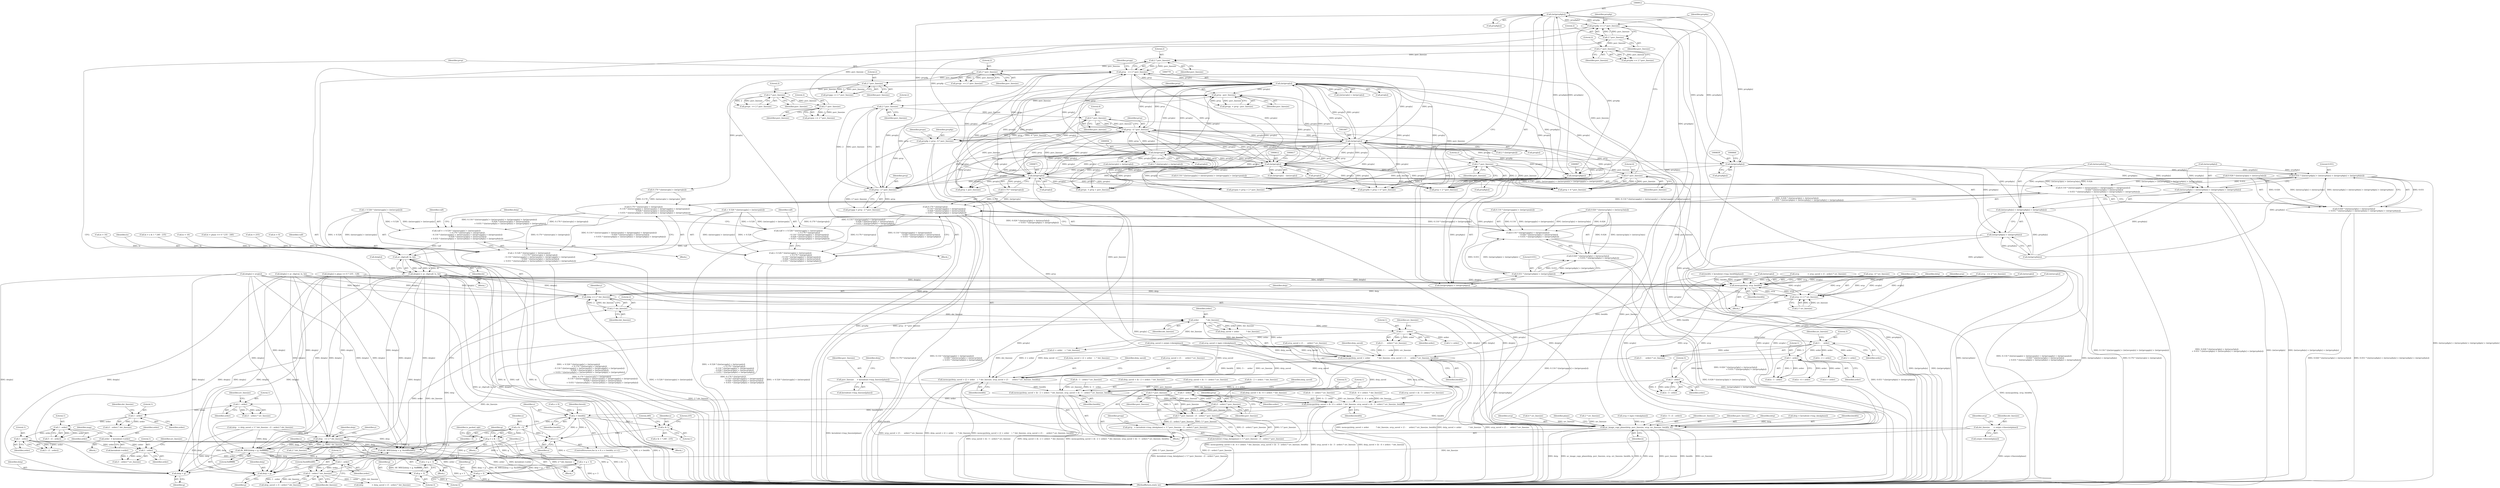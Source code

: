 digraph "0_FFmpeg_e43a0a232dbf6d3c161823c2e07c52e76227a1bc_5@array" {
"1000911" [label="(Call,(int)prvp4p[x])"];
"1001065" [label="(Call,prvp4p += 2 * psrc_linesize)"];
"1001067" [label="(Call,2 * psrc_linesize)"];
"1001062" [label="(Call,2 * psrc_linesize)"];
"1001057" [label="(Call,2 * psrc_linesize)"];
"1001052" [label="(Call,2 * psrc_linesize)"];
"1001047" [label="(Call,2 * psrc_linesize)"];
"1001042" [label="(Call,2 * psrc_linesize)"];
"1001072" [label="(Call,2 * psrc_linesize)"];
"1000486" [label="(Call,4 * psrc_linesize)"];
"1000479" [label="(Call,2 * psrc_linesize)"];
"1000467" [label="(Call,4 * psrc_linesize)"];
"1000460" [label="(Call,2 * psrc_linesize)"];
"1000453" [label="(Call,prvp - psrc_linesize)"];
"1000778" [label="(Call,(int)prvp[x])"];
"1001040" [label="(Call,prvp   += 2 * psrc_linesize)"];
"1001006" [label="(Call,(int)prvp[x])"];
"1000955" [label="(Call,(int)prvp[x])"];
"1000611" [label="(Call,(int)prvp[x])"];
"1000870" [label="(Call,(int)prvp[x])"];
"1000465" [label="(Call,prvp - 4 * psrc_linesize)"];
"1000458" [label="(Call,prvp - 2 * psrc_linesize)"];
"1000434" [label="(Call,prvp   = kerndeint->tmp_data[plane] + 5 * psrc_linesize - (1 - order) * psrc_linesize)"];
"1000442" [label="(Call,5 * psrc_linesize - (1 - order) * psrc_linesize)"];
"1000443" [label="(Call,5 * psrc_linesize)"];
"1000298" [label="(Call,psrc_linesize     = kerndeint->tmp_linesize[plane])"];
"1000446" [label="(Call,(1 - order) * psrc_linesize)"];
"1000447" [label="(Call,1 - order)"];
"1000429" [label="(Call,3 - order)"];
"1000409" [label="(Call,1 - order)"];
"1000389" [label="(Call,3 -     order)"];
"1000373" [label="(Call,1 -     order)"];
"1000367" [label="(Call,order            * dst_linesize)"];
"1000335" [label="(Call,1 - order)"];
"1000326" [label="(Call,1 - order)"];
"1000186" [label="(Call,order  = kerndeint->order)"];
"1000581" [label="(Call,1 - order)"];
"1000572" [label="(Call,1 - order)"];
"1000563" [label="(Call,1 - order)"];
"1000498" [label="(Call,1 - order)"];
"1000334" [label="(Call,(1 - order) * dst_linesize)"];
"1000314" [label="(Call,dst_linesize      = outpic->linesize[plane])"];
"1000361" [label="(Call,2 * dst_linesize)"];
"1000463" [label="(Call,prvp4p = prvp - 4 * psrc_linesize)"];
"1000838" [label="(Call,(int)prvp4p[x])"];
"1000911" [label="(Call,(int)prvp4p[x])"];
"1000906" [label="(Call,(int)prvp4p[x])"];
"1000823" [label="(Call,0.031 * ((int)srcp4p[x] + (int)srcp4n[x] + (int)prvp4p[x] + (int)prvp4n[x]))"];
"1000783" [label="(Call,0.116 * ((int)srcppp[x] + (int)srcpnn[x] + (int)prvppp[x] + (int)prvpnn[x])\n                                    - 0.026 * ((int)srcp3p[x] + (int)srcp3n[x])\n                                    + 0.031 * ((int)srcp4p[x] + (int)srcp4n[x] + (int)prvp4p[x] + (int)prvp4n[x]))"];
"1000769" [label="(Call,0.170 * ((int)srcp[x] + (int)prvp[x])\n                                    - 0.116 * ((int)srcppp[x] + (int)srcpnn[x] + (int)prvppp[x] + (int)prvpnn[x])\n                                    - 0.026 * ((int)srcp3p[x] + (int)srcp3n[x])\n                                    + 0.031 * ((int)srcp4p[x] + (int)srcp4n[x] + (int)prvp4p[x] + (int)prvp4n[x]))"];
"1000752" [label="(Call,valf = + 0.526 * ((int)srcpp[x] + (int)srcpn[x])\n                                    + 0.170 * ((int)srcp[x] + (int)prvp[x])\n                                    - 0.116 * ((int)srcppp[x] + (int)srcpnn[x] + (int)prvppp[x] + (int)prvpnn[x])\n                                    - 0.026 * ((int)srcp3p[x] + (int)srcp3n[x])\n                                    + 0.031 * ((int)srcp4p[x] + (int)srcp4n[x] + (int)prvp4p[x] + (int)prvp4n[x]))"];
"1000920" [label="(Call,av_clip(valf, lo, hi))"];
"1000916" [label="(Call,dstp[x] = av_clip(valf, lo, hi))"];
"1000350" [label="(Call,memcpy(dstp, srcp, bwidth))"];
"1000354" [label="(Call,srcp += 2 * src_linesize)"];
"1000359" [label="(Call,dstp += 2 * dst_linesize)"];
"1000364" [label="(Call,memcpy(dstp_saved + order            * dst_linesize, srcp_saved + (1 -     order) * src_linesize, bwidth))"];
"1000378" [label="(Call,memcpy(dstp_saved + (2 + order    )  * dst_linesize, srcp_saved + (3 -     order) * src_linesize, bwidth))"];
"1000394" [label="(Call,memcpy(dstp_saved + (h - 2 + order)  * dst_linesize, srcp_saved + (h - 1 - order) * src_linesize, bwidth))"];
"1000414" [label="(Call,memcpy(dstp_saved + (h - 4 + order)  * dst_linesize, srcp_saved + (h - 3 - order) * src_linesize, bwidth))"];
"1000592" [label="(Call,x < bwidth)"];
"1000595" [label="(Call,x++)"];
"1000657" [label="(Call,x & ~3)"];
"1000655" [label="(Call,g = x & ~3)"];
"1000663" [label="(Call,AV_WB32(dstp + g, 0xffffffff))"];
"1000664" [label="(Call,dstp + g)"];
"1000668" [label="(Call,x = g + 3)"];
"1000670" [label="(Call,g + 3)"];
"1000681" [label="(Call,AV_WB32(dstp + g, 0xeb80eb80))"];
"1000682" [label="(Call,dstp + g)"];
"1000686" [label="(Call,x = g + 3)"];
"1000688" [label="(Call,g + 3)"];
"1000725" [label="(Call,x & 1)"];
"1001139" [label="(Call,av_image_copy_plane(dstp, psrc_linesize, srcp, src_linesize, bwidth, h))"];
"1001120" [label="(Call,dstp   += 2 * dst_linesize)"];
"1000754" [label="(Call,+ 0.526 * ((int)srcpp[x] + (int)srcpn[x])\n                                    + 0.170 * ((int)srcp[x] + (int)prvp[x])\n                                    - 0.116 * ((int)srcppp[x] + (int)srcpnn[x] + (int)prvppp[x] + (int)prvpnn[x])\n                                    - 0.026 * ((int)srcp3p[x] + (int)srcp3n[x])\n                                    + 0.031 * ((int)srcp4p[x] + (int)srcp4n[x] + (int)prvp4p[x] + (int)prvp4n[x]))"];
"1000809" [label="(Call,0.026 * ((int)srcp3p[x] + (int)srcp3n[x])\n                                    + 0.031 * ((int)srcp4p[x] + (int)srcp4n[x] + (int)prvp4p[x] + (int)prvp4n[x]))"];
"1000825" [label="(Call,(int)srcp4p[x] + (int)srcp4n[x] + (int)prvp4p[x] + (int)prvp4n[x])"];
"1000831" [label="(Call,(int)srcp4n[x] + (int)prvp4p[x] + (int)prvp4n[x])"];
"1000837" [label="(Call,(int)prvp4p[x] + (int)prvp4n[x])"];
"1000903" [label="(Call,0.031 * ((int)prvp4p[x] + (int)prvp4p[x]))"];
"1000875" [label="(Call,0.116 * ((int)prvppp[x] + (int)prvpnn[x])\n                                    - 0.026 * ((int)srcp3p[x] + (int)srcp3n[x])\n                                    + 0.031 * ((int)prvp4p[x] + (int)prvp4p[x]))"];
"1000867" [label="(Call,0.170 * ((int)prvp[x])\n                                    - 0.116 * ((int)prvppp[x] + (int)prvpnn[x])\n                                    - 0.026 * ((int)srcp3p[x] + (int)srcp3n[x])\n                                    + 0.031 * ((int)prvp4p[x] + (int)prvp4p[x]))"];
"1000850" [label="(Call,valf = + 0.526 * ((int)srcpp[x] + (int)srcpn[x])\n                                    + 0.170 * ((int)prvp[x])\n                                    - 0.116 * ((int)prvppp[x] + (int)prvpnn[x])\n                                    - 0.026 * ((int)srcp3p[x] + (int)srcp3n[x])\n                                    + 0.031 * ((int)prvp4p[x] + (int)prvp4p[x]))"];
"1000852" [label="(Call,+ 0.526 * ((int)srcpp[x] + (int)srcpn[x])\n                                    + 0.170 * ((int)prvp[x])\n                                    - 0.116 * ((int)prvppp[x] + (int)prvpnn[x])\n                                    - 0.026 * ((int)srcp3p[x] + (int)srcp3n[x])\n                                    + 0.031 * ((int)prvp4p[x] + (int)prvp4p[x]))"];
"1000889" [label="(Call,0.026 * ((int)srcp3p[x] + (int)srcp3n[x])\n                                    + 0.031 * ((int)prvp4p[x] + (int)prvp4p[x]))"];
"1000905" [label="(Call,(int)prvp4p[x] + (int)prvp4p[x])"];
"1000334" [label="(Call,(1 - order) * dst_linesize)"];
"1000923" [label="(Identifier,hi)"];
"1001142" [label="(Identifier,srcp)"];
"1000773" [label="(Call,(int)srcp[x])"];
"1000904" [label="(Literal,0.031)"];
"1000487" [label="(Literal,4)"];
"1000913" [label="(Call,prvp4p[x])"];
"1000481" [label="(Identifier,psrc_linesize)"];
"1000389" [label="(Call,3 -     order)"];
"1000336" [label="(Literal,1)"];
"1001033" [label="(Call,dstp[x] = srcp[x])"];
"1000484" [label="(Call,prvp + 4 * psrc_linesize)"];
"1000454" [label="(Identifier,prvp)"];
"1000581" [label="(Call,1 - order)"];
"1001067" [label="(Call,2 * psrc_linesize)"];
"1000670" [label="(Call,g + 3)"];
"1000585" [label="(Identifier,y)"];
"1000436" [label="(Call,kerndeint->tmp_data[plane] + 5 * psrc_linesize - (1 - order) * psrc_linesize)"];
"1000466" [label="(Identifier,prvp)"];
"1000325" [label="(Call,(1 - order) * src_linesize)"];
"1000298" [label="(Call,psrc_linesize     = kerndeint->tmp_linesize[plane])"];
"1001060" [label="(Call,prvpnn += 2 * psrc_linesize)"];
"1000392" [label="(Identifier,src_linesize)"];
"1000418" [label="(Call,h - 4 + order)"];
"1000837" [label="(Call,(int)prvp4p[x] + (int)prvp4n[x])"];
"1000729" [label="(Literal,235)"];
"1000431" [label="(Identifier,order)"];
"1000611" [label="(Call,(int)prvp[x])"];
"1000435" [label="(Identifier,prvp)"];
"1000427" [label="(Call,h - 3 - order)"];
"1000453" [label="(Call,prvp - psrc_linesize)"];
"1000911" [label="(Call,(int)prvp4p[x])"];
"1000448" [label="(Literal,1)"];
"1000404" [label="(Call,srcp_saved + (h - 1 - order) * src_linesize)"];
"1001075" [label="(Call,srcp   += 2 * src_linesize)"];
"1000889" [label="(Call,0.026 * ((int)srcp3p[x] + (int)srcp3n[x])\n                                    + 0.031 * ((int)prvp4p[x] + (int)prvp4p[x]))"];
"1000390" [label="(Literal,3)"];
"1000588" [label="(ControlStructure,for (x = 0; x < bwidth; x++))"];
"1000469" [label="(Identifier,psrc_linesize)"];
"1000315" [label="(Identifier,dst_linesize)"];
"1000582" [label="(Literal,1)"];
"1000916" [label="(Call,dstp[x] = av_clip(valf, lo, hi))"];
"1000497" [label="(Call,(1 - order) * src_linesize)"];
"1000755" [label="(Call,+ 0.526 * ((int)srcpp[x] + (int)srcpn[x]))"];
"1001068" [label="(Literal,2)"];
"1001064" [label="(Identifier,psrc_linesize)"];
"1000458" [label="(Call,prvp - 2 * psrc_linesize)"];
"1000743" [label="(Call,lo = 16)"];
"1000332" [label="(Call,dstp_saved + (1 - order) * dst_linesize)"];
"1000284" [label="(Call,srcp_saved = inpic->data[plane])"];
"1000444" [label="(Literal,5)"];
"1000659" [label="(Identifier,~3)"];
"1000551" [label="(Call,4 * src_linesize)"];
"1000906" [label="(Call,(int)prvp4p[x])"];
"1001049" [label="(Identifier,psrc_linesize)"];
"1000656" [label="(Identifier,g)"];
"1000840" [label="(Call,prvp4p[x])"];
"1001023" [label="(Call,dstp[x] = av_clip(val, lo, hi))"];
"1000361" [label="(Call,2 * dst_linesize)"];
"1000664" [label="(Call,dstp + g)"];
"1000501" [label="(Identifier,src_linesize)"];
"1000397" [label="(Call,(h - 2 + order)  * dst_linesize)"];
"1001045" [label="(Call,prvpp  += 2 * psrc_linesize)"];
"1000955" [label="(Call,(int)prvp[x])"];
"1000338" [label="(Identifier,dst_linesize)"];
"1000667" [label="(Literal,0xffffffff)"];
"1000257" [label="(Identifier,plane)"];
"1001117" [label="(Call,2 * src_linesize)"];
"1000657" [label="(Call,x & ~3)"];
"1000843" [label="(Call,(int)prvp4n[x])"];
"1000460" [label="(Call,2 * psrc_linesize)"];
"1001057" [label="(Call,2 * psrc_linesize)"];
"1000601" [label="(Identifier,thresh)"];
"1001125" [label="(Call,srcp = inpic->data[plane])"];
"1000306" [label="(Identifier,dstp)"];
"1000388" [label="(Call,(3 -     order) * src_linesize)"];
"1000193" [label="(Identifier,map)"];
"1000663" [label="(Call,AV_WB32(dstp + g, 0xffffffff))"];
"1000957" [label="(Call,prvp[x])"];
"1000500" [label="(Identifier,order)"];
"1000369" [label="(Identifier,dst_linesize)"];
"1000322" [label="(Identifier,srcp)"];
"1000725" [label="(Call,x & 1)"];
"1001006" [label="(Call,(int)prvp[x])"];
"1000690" [label="(Literal,3)"];
"1000661" [label="(Identifier,is_packed_rgb)"];
"1000658" [label="(Identifier,x)"];
"1000784" [label="(Call,0.116 * ((int)srcppp[x] + (int)srcpnn[x] + (int)prvppp[x] + (int)prvpnn[x]))"];
"1001066" [label="(Identifier,prvp4p)"];
"1000851" [label="(Identifier,valf)"];
"1000381" [label="(Call,(2 + order    )  * dst_linesize)"];
"1000374" [label="(Literal,1)"];
"1000748" [label="(Block,)"];
"1000477" [label="(Call,prvp + 2 * psrc_linesize)"];
"1000681" [label="(Call,AV_WB32(dstp + g, 0xeb80eb80))"];
"1000368" [label="(Identifier,order)"];
"1000554" [label="(Call,dstp   = dstp_saved + 5 * dst_linesize - (1 - order) * dst_linesize)"];
"1001004" [label="(Call,2 * ((int)prvp[x]))"];
"1000451" [label="(Call,prvpp  = prvp - psrc_linesize)"];
"1000467" [label="(Call,4 * psrc_linesize)"];
"1000120" [label="(Block,)"];
"1000398" [label="(Call,h - 2 + order)"];
"1000394" [label="(Call,memcpy(dstp_saved + (h - 2 + order)  * dst_linesize, srcp_saved + (h - 1 - order) * src_linesize, bwidth))"];
"1000949" [label="(Call,(int)srcp[x] + (int)prvp[x])"];
"1001055" [label="(Call,prvpn  += 2 * psrc_linesize)"];
"1000662" [label="(Block,)"];
"1000480" [label="(Literal,2)"];
"1000947" [label="(Call,2 * ((int)srcp[x] + (int)prvp[x]))"];
"1000589" [label="(Call,x = 0)"];
"1000867" [label="(Call,0.170 * ((int)prvp[x])\n                                    - 0.116 * ((int)prvppp[x] + (int)prvpnn[x])\n                                    - 0.026 * ((int)srcp3p[x] + (int)srcp3n[x])\n                                    + 0.031 * ((int)prvp4p[x] + (int)prvp4p[x]))"];
"1000450" [label="(Identifier,psrc_linesize)"];
"1000728" [label="(Literal,240)"];
"1000689" [label="(Identifier,g)"];
"1000186" [label="(Call,order  = kerndeint->order)"];
"1001040" [label="(Call,prvp   += 2 * psrc_linesize)"];
"1000352" [label="(Identifier,srcp)"];
"1000471" [label="(Identifier,prvpn)"];
"1000778" [label="(Call,(int)prvp[x])"];
"1000499" [label="(Literal,1)"];
"1000382" [label="(Call,2 + order)"];
"1001071" [label="(Identifier,prvp4n)"];
"1000486" [label="(Call,4 * psrc_linesize)"];
"1001008" [label="(Call,prvp[x])"];
"1000754" [label="(Call,+ 0.526 * ((int)srcpp[x] + (int)srcpn[x])\n                                    + 0.170 * ((int)srcp[x] + (int)prvp[x])\n                                    - 0.116 * ((int)srcppp[x] + (int)srcpnn[x] + (int)prvppp[x] + (int)prvpnn[x])\n                                    - 0.026 * ((int)srcp3p[x] + (int)srcp3n[x])\n                                    + 0.031 * ((int)srcp4p[x] + (int)srcp4n[x] + (int)prvp4p[x] + (int)prvp4n[x]))"];
"1000299" [label="(Identifier,psrc_linesize)"];
"1000354" [label="(Call,srcp += 2 * src_linesize)"];
"1000370" [label="(Call,srcp_saved + (1 -     order) * src_linesize)"];
"1000671" [label="(Identifier,g)"];
"1001050" [label="(Call,prvppp += 2 * psrc_linesize)"];
"1000376" [label="(Identifier,src_linesize)"];
"1000472" [label="(Call,prvp + psrc_linesize)"];
"1000823" [label="(Call,0.031 * ((int)srcp4p[x] + (int)srcp4n[x] + (int)prvp4p[x] + (int)prvp4n[x]))"];
"1000275" [label="(Call,bwidth = kerndeint->tmp_bwidth[plane])"];
"1000868" [label="(Call,0.170 * ((int)prvp[x]))"];
"1000416" [label="(Identifier,dstp_saved)"];
"1000727" [label="(Literal,1)"];
"1000351" [label="(Identifier,dstp)"];
"1000465" [label="(Call,prvp - 4 * psrc_linesize)"];
"1000850" [label="(Call,valf = + 0.526 * ((int)srcpp[x] + (int)srcpn[x])\n                                    + 0.170 * ((int)prvp[x])\n                                    - 0.116 * ((int)prvppp[x] + (int)prvpnn[x])\n                                    - 0.026 * ((int)srcp3p[x] + (int)srcp3n[x])\n                                    + 0.031 * ((int)prvp4p[x] + (int)prvp4p[x]))"];
"1000770" [label="(Call,0.170 * ((int)srcp[x] + (int)prvp[x]))"];
"1000890" [label="(Call,0.026 * ((int)srcp3p[x] + (int)srcp3n[x]))"];
"1000726" [label="(Identifier,x)"];
"1000686" [label="(Call,x = g + 3)"];
"1000445" [label="(Identifier,psrc_linesize)"];
"1000665" [label="(Identifier,dstp)"];
"1000577" [label="(Call,h - 5 - (1 - order))"];
"1000353" [label="(Identifier,bwidth)"];
"1001065" [label="(Call,prvp4p += 2 * psrc_linesize)"];
"1000367" [label="(Call,order            * dst_linesize)"];
"1000572" [label="(Call,1 - order)"];
"1000335" [label="(Call,1 - order)"];
"1000464" [label="(Identifier,prvp4p)"];
"1000314" [label="(Call,dst_linesize      = outpic->linesize[plane])"];
"1001041" [label="(Identifier,prvp)"];
"1000350" [label="(Call,memcpy(dstp, srcp, bwidth))"];
"1000826" [label="(Call,(int)srcp4p[x])"];
"1000682" [label="(Call,dstp + g)"];
"1000688" [label="(Call,g + 3)"];
"1000684" [label="(Identifier,g)"];
"1000687" [label="(Identifier,x)"];
"1000594" [label="(Identifier,bwidth)"];
"1000669" [label="(Identifier,x)"];
"1000426" [label="(Call,(h - 3 - order) * src_linesize)"];
"1000918" [label="(Identifier,dstp)"];
"1001143" [label="(Identifier,src_linesize)"];
"1001042" [label="(Call,2 * psrc_linesize)"];
"1000463" [label="(Call,prvp4p = prvp - 4 * psrc_linesize)"];
"1000875" [label="(Call,0.116 * ((int)prvppp[x] + (int)prvpnn[x])\n                                    - 0.026 * ((int)srcp3p[x] + (int)srcp3n[x])\n                                    + 0.031 * ((int)prvp4p[x] + (int)prvp4p[x]))"];
"1001139" [label="(Call,av_image_copy_plane(dstp, psrc_linesize, srcp, src_linesize, bwidth, h))"];
"1000468" [label="(Literal,4)"];
"1001052" [label="(Call,2 * psrc_linesize)"];
"1000905" [label="(Call,(int)prvp4p[x] + (int)prvp4p[x])"];
"1000683" [label="(Identifier,dstp)"];
"1000300" [label="(Call,kerndeint->tmp_linesize[plane])"];
"1001141" [label="(Identifier,psrc_linesize)"];
"1000307" [label="(Call,dstp_saved = outpic->data[plane])"];
"1000876" [label="(Call,0.116 * ((int)prvppp[x] + (int)prvpnn[x]))"];
"1000751" [label="(Block,)"];
"1001063" [label="(Literal,2)"];
"1000328" [label="(Identifier,order)"];
"1000870" [label="(Call,(int)prvp[x])"];
"1000379" [label="(Call,dstp_saved + (2 + order    )  * dst_linesize)"];
"1000824" [label="(Literal,0.031)"];
"1000363" [label="(Identifier,dst_linesize)"];
"1000420" [label="(Call,4 + order)"];
"1000616" [label="(Call,(int)srcp[x])"];
"1000434" [label="(Call,prvp   = kerndeint->tmp_data[plane] + 5 * psrc_linesize - (1 - order) * psrc_linesize)"];
"1000326" [label="(Call,1 - order)"];
"1001059" [label="(Identifier,psrc_linesize)"];
"1001048" [label="(Literal,2)"];
"1000852" [label="(Call,+ 0.526 * ((int)srcpp[x] + (int)srcpn[x])\n                                    + 0.170 * ((int)prvp[x])\n                                    - 0.116 * ((int)prvppp[x] + (int)prvpnn[x])\n                                    - 0.026 * ((int)srcp3p[x] + (int)srcp3n[x])\n                                    + 0.031 * ((int)prvp4p[x] + (int)prvp4p[x]))"];
"1000380" [label="(Identifier,dstp_saved)"];
"1000809" [label="(Call,0.026 * ((int)srcp3p[x] + (int)srcp3n[x])\n                                    + 0.031 * ((int)srcp4p[x] + (int)srcp4n[x] + (int)prvp4p[x] + (int)prvp4n[x]))"];
"1000735" [label="(Call,hi = plane == 0 ? 235 : 240)"];
"1000414" [label="(Call,memcpy(dstp_saved + (h - 4 + order)  * dst_linesize, srcp_saved + (h - 3 - order) * src_linesize, bwidth))"];
"1000446" [label="(Call,(1 - order) * psrc_linesize)"];
"1000832" [label="(Call,(int)srcp4n[x])"];
"1000595" [label="(Call,x++)"];
"1001121" [label="(Identifier,dstp)"];
"1000470" [label="(Call,prvpn  = prvp + psrc_linesize)"];
"1000456" [label="(Call,prvppp = prvp - 2 * psrc_linesize)"];
"1000475" [label="(Call,prvpnn = prvp + 2 * psrc_linesize)"];
"1000772" [label="(Call,(int)srcp[x] + (int)prvp[x])"];
"1000373" [label="(Call,1 -     order)"];
"1000753" [label="(Identifier,valf)"];
"1001120" [label="(Call,dstp   += 2 * dst_linesize)"];
"1000355" [label="(Identifier,srcp)"];
"1000430" [label="(Literal,3)"];
"1000187" [label="(Identifier,order)"];
"1000417" [label="(Call,(h - 4 + order)  * dst_linesize)"];
"1000853" [label="(Call,+ 0.526 * ((int)srcpp[x] + (int)srcpn[x]))"];
"1000372" [label="(Call,(1 -     order) * src_linesize)"];
"1000327" [label="(Literal,1)"];
"1000592" [label="(Call,x < bwidth)"];
"1000378" [label="(Call,memcpy(dstp_saved + (2 + order    )  * dst_linesize, srcp_saved + (3 -     order) * src_linesize, bwidth))"];
"1000393" [label="(Identifier,bwidth)"];
"1000654" [label="(Block,)"];
"1000610" [label="(Call,(int)prvp[x]  - (int)srcp[x])"];
"1000672" [label="(Literal,3)"];
"1000377" [label="(Identifier,bwidth)"];
"1000396" [label="(Identifier,dstp_saved)"];
"1000452" [label="(Identifier,prvpp)"];
"1000708" [label="(Call,hi = 255)"];
"1000360" [label="(Identifier,dstp)"];
"1001046" [label="(Identifier,prvpp)"];
"1001047" [label="(Call,2 * psrc_linesize)"];
"1000409" [label="(Call,1 - order)"];
"1000459" [label="(Identifier,prvp)"];
"1000316" [label="(Call,outpic->linesize[plane])"];
"1000347" [label="(Identifier,y)"];
"1001074" [label="(Identifier,psrc_linesize)"];
"1000362" [label="(Literal,2)"];
"1000573" [label="(Literal,1)"];
"1000443" [label="(Call,5 * psrc_linesize)"];
"1000711" [label="(Call,lo = 0)"];
"1000596" [label="(Identifier,x)"];
"1000406" [label="(Call,(h - 1 - order) * src_linesize)"];
"1001043" [label="(Literal,2)"];
"1000386" [label="(Call,srcp_saved + (3 -     order) * src_linesize)"];
"1000424" [label="(Call,srcp_saved + (h - 3 - order) * src_linesize)"];
"1000680" [label="(Block,)"];
"1001140" [label="(Identifier,dstp)"];
"1000872" [label="(Call,prvp[x])"];
"1000685" [label="(Literal,0xeb80eb80)"];
"1000498" [label="(Call,1 - order)"];
"1000321" [label="(Call,srcp              = srcp_saved + (1 - order) * src_linesize)"];
"1001073" [label="(Literal,2)"];
"1000562" [label="(Call,(1 - order) * dst_linesize)"];
"1000359" [label="(Call,dstp += 2 * dst_linesize)"];
"1000724" [label="(Call,x & 1 ? 240 : 235)"];
"1000482" [label="(Call,prvp4n = prvp + 4 * psrc_linesize)"];
"1001145" [label="(Identifier,h)"];
"1000668" [label="(Call,x = g + 3)"];
"1001044" [label="(Identifier,psrc_linesize)"];
"1000693" [label="(Call,dstp[x] = plane == 0 ? 235 : 128)"];
"1000849" [label="(Block,)"];
"1000447" [label="(Call,1 - order)"];
"1000455" [label="(Identifier,psrc_linesize)"];
"1000563" [label="(Call,1 - order)"];
"1000349" [label="(Block,)"];
"1001132" [label="(Call,dstp = kerndeint->tmp_data[plane])"];
"1000479" [label="(Call,2 * psrc_linesize)"];
"1000462" [label="(Identifier,psrc_linesize)"];
"1000400" [label="(Call,2 + order)"];
"1000613" [label="(Call,prvp[x])"];
"1000921" [label="(Identifier,valf)"];
"1000730" [label="(Call,lo = 16)"];
"1000258" [label="(Block,)"];
"1000838" [label="(Call,(int)prvp4p[x])"];
"1000488" [label="(Identifier,psrc_linesize)"];
"1000769" [label="(Call,0.170 * ((int)srcp[x] + (int)prvp[x])\n                                    - 0.116 * ((int)srcppp[x] + (int)srcpnn[x] + (int)prvppp[x] + (int)prvpnn[x])\n                                    - 0.026 * ((int)srcp3p[x] + (int)srcp3n[x])\n                                    + 0.031 * ((int)srcp4p[x] + (int)srcp4n[x] + (int)prvp4p[x] + (int)prvp4n[x]))"];
"1000356" [label="(Call,2 * src_linesize)"];
"1001122" [label="(Call,2 * dst_linesize)"];
"1000364" [label="(Call,memcpy(dstp_saved + order            * dst_linesize, srcp_saved + (1 -     order) * src_linesize, bwidth))"];
"1000810" [label="(Call,0.026 * ((int)srcp3p[x] + (int)srcp3n[x]))"];
"1000780" [label="(Call,prvp[x])"];
"1001153" [label="(MethodReturn,static int)"];
"1000461" [label="(Literal,2)"];
"1000395" [label="(Call,dstp_saved + (h - 2 + order)  * dst_linesize)"];
"1000566" [label="(Identifier,dst_linesize)"];
"1001144" [label="(Identifier,bwidth)"];
"1000917" [label="(Call,dstp[x])"];
"1000583" [label="(Identifier,order)"];
"1000411" [label="(Identifier,order)"];
"1000565" [label="(Identifier,order)"];
"1000413" [label="(Identifier,bwidth)"];
"1000593" [label="(Identifier,x)"];
"1000564" [label="(Literal,1)"];
"1000574" [label="(Identifier,order)"];
"1000831" [label="(Call,(int)srcp4n[x] + (int)prvp4p[x] + (int)prvp4n[x])"];
"1000752" [label="(Call,valf = + 0.526 * ((int)srcpp[x] + (int)srcpn[x])\n                                    + 0.170 * ((int)srcp[x] + (int)prvp[x])\n                                    - 0.116 * ((int)srcppp[x] + (int)srcpnn[x] + (int)prvppp[x] + (int)prvpnn[x])\n                                    - 0.026 * ((int)srcp3p[x] + (int)srcp3n[x])\n                                    + 0.031 * ((int)srcp4p[x] + (int)srcp4n[x] + (int)prvp4p[x] + (int)prvp4n[x]))"];
"1000433" [label="(Identifier,bwidth)"];
"1000442" [label="(Call,5 * psrc_linesize - (1 - order) * psrc_linesize)"];
"1001053" [label="(Literal,2)"];
"1000655" [label="(Call,g = x & ~3)"];
"1000410" [label="(Literal,1)"];
"1000587" [label="(Block,)"];
"1000407" [label="(Call,h - 1 - order)"];
"1000429" [label="(Call,3 - order)"];
"1000579" [label="(Call,5 - (1 - order))"];
"1000570" [label="(Call,5 - (1 - order))"];
"1000391" [label="(Identifier,order)"];
"1000908" [label="(Call,prvp4p[x])"];
"1000920" [label="(Call,av_clip(valf, lo, hi))"];
"1000922" [label="(Identifier,lo)"];
"1001054" [label="(Identifier,psrc_linesize)"];
"1000188" [label="(Call,kerndeint->order)"];
"1001062" [label="(Call,2 * psrc_linesize)"];
"1000722" [label="(Call,hi = x & 1 ? 240 : 235)"];
"1000783" [label="(Call,0.116 * ((int)srcppp[x] + (int)srcpnn[x] + (int)prvppp[x] + (int)prvpnn[x])\n                                    - 0.026 * ((int)srcp3p[x] + (int)srcp3n[x])\n                                    + 0.031 * ((int)srcp4p[x] + (int)srcp4n[x] + (int)prvp4p[x] + (int)prvp4n[x]))"];
"1000523" [label="(Call,srcp - 4 * src_linesize)"];
"1000329" [label="(Identifier,src_linesize)"];
"1000365" [label="(Call,dstp_saved + order            * dst_linesize)"];
"1000330" [label="(Call,dstp              = dstp_saved + (1 - order) * dst_linesize)"];
"1000415" [label="(Call,dstp_saved + (h - 4 + order)  * dst_linesize)"];
"1000903" [label="(Call,0.031 * ((int)prvp4p[x] + (int)prvp4p[x]))"];
"1001069" [label="(Identifier,psrc_linesize)"];
"1000375" [label="(Identifier,order)"];
"1000449" [label="(Identifier,order)"];
"1000825" [label="(Call,(int)srcp4p[x] + (int)srcp4n[x] + (int)prvp4p[x] + (int)prvp4n[x])"];
"1000950" [label="(Call,(int)srcp[x])"];
"1000666" [label="(Identifier,g)"];
"1000337" [label="(Identifier,order)"];
"1001072" [label="(Call,2 * psrc_linesize)"];
"1001070" [label="(Call,prvp4n += 2 * psrc_linesize)"];
"1001058" [label="(Literal,2)"];
"1000911" -> "1000905"  [label="AST: "];
"1000911" -> "1000913"  [label="CFG: "];
"1000912" -> "1000911"  [label="AST: "];
"1000913" -> "1000911"  [label="AST: "];
"1000905" -> "1000911"  [label="CFG: "];
"1000911" -> "1001153"  [label="DDG: prvp4p[x]"];
"1000911" -> "1000838"  [label="DDG: prvp4p[x]"];
"1000911" -> "1000903"  [label="DDG: prvp4p[x]"];
"1000911" -> "1000906"  [label="DDG: prvp4p[x]"];
"1000911" -> "1000905"  [label="DDG: prvp4p[x]"];
"1001065" -> "1000911"  [label="DDG: prvp4p"];
"1000906" -> "1000911"  [label="DDG: prvp4p[x]"];
"1000463" -> "1000911"  [label="DDG: prvp4p"];
"1000911" -> "1001065"  [label="DDG: prvp4p[x]"];
"1001065" -> "1000587"  [label="AST: "];
"1001065" -> "1001067"  [label="CFG: "];
"1001066" -> "1001065"  [label="AST: "];
"1001067" -> "1001065"  [label="AST: "];
"1001071" -> "1001065"  [label="CFG: "];
"1001065" -> "1001153"  [label="DDG: prvp4p"];
"1001065" -> "1000838"  [label="DDG: prvp4p"];
"1001065" -> "1000906"  [label="DDG: prvp4p"];
"1001067" -> "1001065"  [label="DDG: 2"];
"1001067" -> "1001065"  [label="DDG: psrc_linesize"];
"1000463" -> "1001065"  [label="DDG: prvp4p"];
"1000838" -> "1001065"  [label="DDG: prvp4p[x]"];
"1001067" -> "1001069"  [label="CFG: "];
"1001068" -> "1001067"  [label="AST: "];
"1001069" -> "1001067"  [label="AST: "];
"1001062" -> "1001067"  [label="DDG: psrc_linesize"];
"1001067" -> "1001072"  [label="DDG: psrc_linesize"];
"1001062" -> "1001060"  [label="AST: "];
"1001062" -> "1001064"  [label="CFG: "];
"1001063" -> "1001062"  [label="AST: "];
"1001064" -> "1001062"  [label="AST: "];
"1001060" -> "1001062"  [label="CFG: "];
"1001062" -> "1001060"  [label="DDG: 2"];
"1001062" -> "1001060"  [label="DDG: psrc_linesize"];
"1001057" -> "1001062"  [label="DDG: psrc_linesize"];
"1001057" -> "1001055"  [label="AST: "];
"1001057" -> "1001059"  [label="CFG: "];
"1001058" -> "1001057"  [label="AST: "];
"1001059" -> "1001057"  [label="AST: "];
"1001055" -> "1001057"  [label="CFG: "];
"1001057" -> "1001055"  [label="DDG: 2"];
"1001057" -> "1001055"  [label="DDG: psrc_linesize"];
"1001052" -> "1001057"  [label="DDG: psrc_linesize"];
"1001052" -> "1001050"  [label="AST: "];
"1001052" -> "1001054"  [label="CFG: "];
"1001053" -> "1001052"  [label="AST: "];
"1001054" -> "1001052"  [label="AST: "];
"1001050" -> "1001052"  [label="CFG: "];
"1001052" -> "1001050"  [label="DDG: 2"];
"1001052" -> "1001050"  [label="DDG: psrc_linesize"];
"1001047" -> "1001052"  [label="DDG: psrc_linesize"];
"1001047" -> "1001045"  [label="AST: "];
"1001047" -> "1001049"  [label="CFG: "];
"1001048" -> "1001047"  [label="AST: "];
"1001049" -> "1001047"  [label="AST: "];
"1001045" -> "1001047"  [label="CFG: "];
"1001047" -> "1001045"  [label="DDG: 2"];
"1001047" -> "1001045"  [label="DDG: psrc_linesize"];
"1001042" -> "1001047"  [label="DDG: psrc_linesize"];
"1001042" -> "1001040"  [label="AST: "];
"1001042" -> "1001044"  [label="CFG: "];
"1001043" -> "1001042"  [label="AST: "];
"1001044" -> "1001042"  [label="AST: "];
"1001040" -> "1001042"  [label="CFG: "];
"1001042" -> "1001040"  [label="DDG: 2"];
"1001042" -> "1001040"  [label="DDG: psrc_linesize"];
"1001072" -> "1001042"  [label="DDG: psrc_linesize"];
"1000486" -> "1001042"  [label="DDG: psrc_linesize"];
"1001072" -> "1001070"  [label="AST: "];
"1001072" -> "1001074"  [label="CFG: "];
"1001073" -> "1001072"  [label="AST: "];
"1001074" -> "1001072"  [label="AST: "];
"1001070" -> "1001072"  [label="CFG: "];
"1001072" -> "1001070"  [label="DDG: 2"];
"1001072" -> "1001070"  [label="DDG: psrc_linesize"];
"1001072" -> "1001139"  [label="DDG: psrc_linesize"];
"1000486" -> "1000484"  [label="AST: "];
"1000486" -> "1000488"  [label="CFG: "];
"1000487" -> "1000486"  [label="AST: "];
"1000488" -> "1000486"  [label="AST: "];
"1000484" -> "1000486"  [label="CFG: "];
"1000486" -> "1000482"  [label="DDG: 4"];
"1000486" -> "1000482"  [label="DDG: psrc_linesize"];
"1000486" -> "1000484"  [label="DDG: 4"];
"1000486" -> "1000484"  [label="DDG: psrc_linesize"];
"1000479" -> "1000486"  [label="DDG: psrc_linesize"];
"1000486" -> "1001139"  [label="DDG: psrc_linesize"];
"1000479" -> "1000477"  [label="AST: "];
"1000479" -> "1000481"  [label="CFG: "];
"1000480" -> "1000479"  [label="AST: "];
"1000481" -> "1000479"  [label="AST: "];
"1000477" -> "1000479"  [label="CFG: "];
"1000479" -> "1000475"  [label="DDG: 2"];
"1000479" -> "1000475"  [label="DDG: psrc_linesize"];
"1000479" -> "1000477"  [label="DDG: 2"];
"1000479" -> "1000477"  [label="DDG: psrc_linesize"];
"1000467" -> "1000479"  [label="DDG: psrc_linesize"];
"1000467" -> "1000465"  [label="AST: "];
"1000467" -> "1000469"  [label="CFG: "];
"1000468" -> "1000467"  [label="AST: "];
"1000469" -> "1000467"  [label="AST: "];
"1000465" -> "1000467"  [label="CFG: "];
"1000467" -> "1000465"  [label="DDG: 4"];
"1000467" -> "1000465"  [label="DDG: psrc_linesize"];
"1000460" -> "1000467"  [label="DDG: psrc_linesize"];
"1000467" -> "1000470"  [label="DDG: psrc_linesize"];
"1000467" -> "1000472"  [label="DDG: psrc_linesize"];
"1000460" -> "1000458"  [label="AST: "];
"1000460" -> "1000462"  [label="CFG: "];
"1000461" -> "1000460"  [label="AST: "];
"1000462" -> "1000460"  [label="AST: "];
"1000458" -> "1000460"  [label="CFG: "];
"1000460" -> "1000458"  [label="DDG: 2"];
"1000460" -> "1000458"  [label="DDG: psrc_linesize"];
"1000453" -> "1000460"  [label="DDG: psrc_linesize"];
"1000453" -> "1000451"  [label="AST: "];
"1000453" -> "1000455"  [label="CFG: "];
"1000454" -> "1000453"  [label="AST: "];
"1000455" -> "1000453"  [label="AST: "];
"1000451" -> "1000453"  [label="CFG: "];
"1000453" -> "1000451"  [label="DDG: prvp"];
"1000453" -> "1000451"  [label="DDG: psrc_linesize"];
"1000778" -> "1000453"  [label="DDG: prvp[x]"];
"1001006" -> "1000453"  [label="DDG: prvp[x]"];
"1000955" -> "1000453"  [label="DDG: prvp[x]"];
"1000434" -> "1000453"  [label="DDG: prvp"];
"1000611" -> "1000453"  [label="DDG: prvp[x]"];
"1000870" -> "1000453"  [label="DDG: prvp[x]"];
"1000446" -> "1000453"  [label="DDG: psrc_linesize"];
"1000453" -> "1000458"  [label="DDG: prvp"];
"1000778" -> "1000772"  [label="AST: "];
"1000778" -> "1000780"  [label="CFG: "];
"1000779" -> "1000778"  [label="AST: "];
"1000780" -> "1000778"  [label="AST: "];
"1000772" -> "1000778"  [label="CFG: "];
"1000778" -> "1001153"  [label="DDG: prvp[x]"];
"1000778" -> "1000458"  [label="DDG: prvp[x]"];
"1000778" -> "1000465"  [label="DDG: prvp[x]"];
"1000778" -> "1000470"  [label="DDG: prvp[x]"];
"1000778" -> "1000472"  [label="DDG: prvp[x]"];
"1000778" -> "1000475"  [label="DDG: prvp[x]"];
"1000778" -> "1000477"  [label="DDG: prvp[x]"];
"1000778" -> "1000482"  [label="DDG: prvp[x]"];
"1000778" -> "1000484"  [label="DDG: prvp[x]"];
"1000778" -> "1000611"  [label="DDG: prvp[x]"];
"1000778" -> "1000770"  [label="DDG: prvp[x]"];
"1000778" -> "1000772"  [label="DDG: prvp[x]"];
"1001040" -> "1000778"  [label="DDG: prvp"];
"1001006" -> "1000778"  [label="DDG: prvp[x]"];
"1000955" -> "1000778"  [label="DDG: prvp[x]"];
"1000611" -> "1000778"  [label="DDG: prvp[x]"];
"1000870" -> "1000778"  [label="DDG: prvp[x]"];
"1000465" -> "1000778"  [label="DDG: prvp"];
"1000778" -> "1000870"  [label="DDG: prvp[x]"];
"1000778" -> "1000955"  [label="DDG: prvp[x]"];
"1000778" -> "1001006"  [label="DDG: prvp[x]"];
"1000778" -> "1001040"  [label="DDG: prvp[x]"];
"1001040" -> "1000587"  [label="AST: "];
"1001041" -> "1001040"  [label="AST: "];
"1001046" -> "1001040"  [label="CFG: "];
"1001040" -> "1001153"  [label="DDG: prvp"];
"1001040" -> "1000611"  [label="DDG: prvp"];
"1001040" -> "1000870"  [label="DDG: prvp"];
"1001040" -> "1000955"  [label="DDG: prvp"];
"1001040" -> "1001006"  [label="DDG: prvp"];
"1001006" -> "1001040"  [label="DDG: prvp[x]"];
"1000955" -> "1001040"  [label="DDG: prvp[x]"];
"1000611" -> "1001040"  [label="DDG: prvp[x]"];
"1000870" -> "1001040"  [label="DDG: prvp[x]"];
"1000465" -> "1001040"  [label="DDG: prvp"];
"1001006" -> "1001004"  [label="AST: "];
"1001006" -> "1001008"  [label="CFG: "];
"1001007" -> "1001006"  [label="AST: "];
"1001008" -> "1001006"  [label="AST: "];
"1001004" -> "1001006"  [label="CFG: "];
"1001006" -> "1001153"  [label="DDG: prvp[x]"];
"1001006" -> "1000458"  [label="DDG: prvp[x]"];
"1001006" -> "1000465"  [label="DDG: prvp[x]"];
"1001006" -> "1000470"  [label="DDG: prvp[x]"];
"1001006" -> "1000472"  [label="DDG: prvp[x]"];
"1001006" -> "1000475"  [label="DDG: prvp[x]"];
"1001006" -> "1000477"  [label="DDG: prvp[x]"];
"1001006" -> "1000482"  [label="DDG: prvp[x]"];
"1001006" -> "1000484"  [label="DDG: prvp[x]"];
"1001006" -> "1000611"  [label="DDG: prvp[x]"];
"1001006" -> "1000870"  [label="DDG: prvp[x]"];
"1001006" -> "1000955"  [label="DDG: prvp[x]"];
"1001006" -> "1001004"  [label="DDG: prvp[x]"];
"1000955" -> "1001006"  [label="DDG: prvp[x]"];
"1000611" -> "1001006"  [label="DDG: prvp[x]"];
"1000870" -> "1001006"  [label="DDG: prvp[x]"];
"1000465" -> "1001006"  [label="DDG: prvp"];
"1000955" -> "1000949"  [label="AST: "];
"1000955" -> "1000957"  [label="CFG: "];
"1000956" -> "1000955"  [label="AST: "];
"1000957" -> "1000955"  [label="AST: "];
"1000949" -> "1000955"  [label="CFG: "];
"1000955" -> "1001153"  [label="DDG: prvp[x]"];
"1000955" -> "1000458"  [label="DDG: prvp[x]"];
"1000955" -> "1000465"  [label="DDG: prvp[x]"];
"1000955" -> "1000470"  [label="DDG: prvp[x]"];
"1000955" -> "1000472"  [label="DDG: prvp[x]"];
"1000955" -> "1000475"  [label="DDG: prvp[x]"];
"1000955" -> "1000477"  [label="DDG: prvp[x]"];
"1000955" -> "1000482"  [label="DDG: prvp[x]"];
"1000955" -> "1000484"  [label="DDG: prvp[x]"];
"1000955" -> "1000611"  [label="DDG: prvp[x]"];
"1000955" -> "1000870"  [label="DDG: prvp[x]"];
"1000955" -> "1000947"  [label="DDG: prvp[x]"];
"1000955" -> "1000949"  [label="DDG: prvp[x]"];
"1000611" -> "1000955"  [label="DDG: prvp[x]"];
"1000870" -> "1000955"  [label="DDG: prvp[x]"];
"1000465" -> "1000955"  [label="DDG: prvp"];
"1000611" -> "1000610"  [label="AST: "];
"1000611" -> "1000613"  [label="CFG: "];
"1000612" -> "1000611"  [label="AST: "];
"1000613" -> "1000611"  [label="AST: "];
"1000617" -> "1000611"  [label="CFG: "];
"1000611" -> "1001153"  [label="DDG: prvp[x]"];
"1000611" -> "1000458"  [label="DDG: prvp[x]"];
"1000611" -> "1000465"  [label="DDG: prvp[x]"];
"1000611" -> "1000470"  [label="DDG: prvp[x]"];
"1000611" -> "1000472"  [label="DDG: prvp[x]"];
"1000611" -> "1000475"  [label="DDG: prvp[x]"];
"1000611" -> "1000477"  [label="DDG: prvp[x]"];
"1000611" -> "1000482"  [label="DDG: prvp[x]"];
"1000611" -> "1000484"  [label="DDG: prvp[x]"];
"1000611" -> "1000610"  [label="DDG: prvp[x]"];
"1000870" -> "1000611"  [label="DDG: prvp[x]"];
"1000465" -> "1000611"  [label="DDG: prvp"];
"1000611" -> "1000870"  [label="DDG: prvp[x]"];
"1000870" -> "1000868"  [label="AST: "];
"1000870" -> "1000872"  [label="CFG: "];
"1000871" -> "1000870"  [label="AST: "];
"1000872" -> "1000870"  [label="AST: "];
"1000868" -> "1000870"  [label="CFG: "];
"1000870" -> "1001153"  [label="DDG: prvp[x]"];
"1000870" -> "1000458"  [label="DDG: prvp[x]"];
"1000870" -> "1000465"  [label="DDG: prvp[x]"];
"1000870" -> "1000470"  [label="DDG: prvp[x]"];
"1000870" -> "1000472"  [label="DDG: prvp[x]"];
"1000870" -> "1000475"  [label="DDG: prvp[x]"];
"1000870" -> "1000477"  [label="DDG: prvp[x]"];
"1000870" -> "1000482"  [label="DDG: prvp[x]"];
"1000870" -> "1000484"  [label="DDG: prvp[x]"];
"1000870" -> "1000868"  [label="DDG: prvp[x]"];
"1000465" -> "1000870"  [label="DDG: prvp"];
"1000465" -> "1000463"  [label="AST: "];
"1000466" -> "1000465"  [label="AST: "];
"1000463" -> "1000465"  [label="CFG: "];
"1000465" -> "1000463"  [label="DDG: prvp"];
"1000465" -> "1000463"  [label="DDG: 4 * psrc_linesize"];
"1000458" -> "1000465"  [label="DDG: prvp"];
"1000465" -> "1000470"  [label="DDG: prvp"];
"1000465" -> "1000472"  [label="DDG: prvp"];
"1000465" -> "1000475"  [label="DDG: prvp"];
"1000465" -> "1000477"  [label="DDG: prvp"];
"1000465" -> "1000482"  [label="DDG: prvp"];
"1000465" -> "1000484"  [label="DDG: prvp"];
"1000458" -> "1000456"  [label="AST: "];
"1000459" -> "1000458"  [label="AST: "];
"1000456" -> "1000458"  [label="CFG: "];
"1000458" -> "1000456"  [label="DDG: prvp"];
"1000458" -> "1000456"  [label="DDG: 2 * psrc_linesize"];
"1000434" -> "1000258"  [label="AST: "];
"1000434" -> "1000436"  [label="CFG: "];
"1000435" -> "1000434"  [label="AST: "];
"1000436" -> "1000434"  [label="AST: "];
"1000452" -> "1000434"  [label="CFG: "];
"1000434" -> "1001153"  [label="DDG: kerndeint->tmp_data[plane] + 5 * psrc_linesize - (1 - order) * psrc_linesize"];
"1000442" -> "1000434"  [label="DDG: 5 * psrc_linesize"];
"1000442" -> "1000434"  [label="DDG: (1 - order) * psrc_linesize"];
"1000442" -> "1000436"  [label="AST: "];
"1000442" -> "1000446"  [label="CFG: "];
"1000443" -> "1000442"  [label="AST: "];
"1000446" -> "1000442"  [label="AST: "];
"1000436" -> "1000442"  [label="CFG: "];
"1000442" -> "1001153"  [label="DDG: 5 * psrc_linesize"];
"1000442" -> "1001153"  [label="DDG: (1 - order) * psrc_linesize"];
"1000442" -> "1000436"  [label="DDG: 5 * psrc_linesize"];
"1000442" -> "1000436"  [label="DDG: (1 - order) * psrc_linesize"];
"1000443" -> "1000442"  [label="DDG: 5"];
"1000443" -> "1000442"  [label="DDG: psrc_linesize"];
"1000446" -> "1000442"  [label="DDG: 1 - order"];
"1000446" -> "1000442"  [label="DDG: psrc_linesize"];
"1000443" -> "1000445"  [label="CFG: "];
"1000444" -> "1000443"  [label="AST: "];
"1000445" -> "1000443"  [label="AST: "];
"1000448" -> "1000443"  [label="CFG: "];
"1000298" -> "1000443"  [label="DDG: psrc_linesize"];
"1000443" -> "1000446"  [label="DDG: psrc_linesize"];
"1000298" -> "1000258"  [label="AST: "];
"1000298" -> "1000300"  [label="CFG: "];
"1000299" -> "1000298"  [label="AST: "];
"1000300" -> "1000298"  [label="AST: "];
"1000306" -> "1000298"  [label="CFG: "];
"1000298" -> "1001153"  [label="DDG: kerndeint->tmp_linesize[plane]"];
"1000446" -> "1000450"  [label="CFG: "];
"1000447" -> "1000446"  [label="AST: "];
"1000450" -> "1000446"  [label="AST: "];
"1000447" -> "1000446"  [label="DDG: 1"];
"1000447" -> "1000446"  [label="DDG: order"];
"1000447" -> "1000449"  [label="CFG: "];
"1000448" -> "1000447"  [label="AST: "];
"1000449" -> "1000447"  [label="AST: "];
"1000450" -> "1000447"  [label="CFG: "];
"1000429" -> "1000447"  [label="DDG: order"];
"1000447" -> "1000498"  [label="DDG: order"];
"1000429" -> "1000427"  [label="AST: "];
"1000429" -> "1000431"  [label="CFG: "];
"1000430" -> "1000429"  [label="AST: "];
"1000431" -> "1000429"  [label="AST: "];
"1000427" -> "1000429"  [label="CFG: "];
"1000429" -> "1000427"  [label="DDG: 3"];
"1000429" -> "1000427"  [label="DDG: order"];
"1000409" -> "1000429"  [label="DDG: order"];
"1000409" -> "1000407"  [label="AST: "];
"1000409" -> "1000411"  [label="CFG: "];
"1000410" -> "1000409"  [label="AST: "];
"1000411" -> "1000409"  [label="AST: "];
"1000407" -> "1000409"  [label="CFG: "];
"1000409" -> "1000407"  [label="DDG: 1"];
"1000409" -> "1000407"  [label="DDG: order"];
"1000389" -> "1000409"  [label="DDG: order"];
"1000409" -> "1000418"  [label="DDG: order"];
"1000409" -> "1000420"  [label="DDG: order"];
"1000389" -> "1000388"  [label="AST: "];
"1000389" -> "1000391"  [label="CFG: "];
"1000390" -> "1000389"  [label="AST: "];
"1000391" -> "1000389"  [label="AST: "];
"1000392" -> "1000389"  [label="CFG: "];
"1000389" -> "1000388"  [label="DDG: 3"];
"1000389" -> "1000388"  [label="DDG: order"];
"1000373" -> "1000389"  [label="DDG: order"];
"1000389" -> "1000398"  [label="DDG: order"];
"1000389" -> "1000400"  [label="DDG: order"];
"1000373" -> "1000372"  [label="AST: "];
"1000373" -> "1000375"  [label="CFG: "];
"1000374" -> "1000373"  [label="AST: "];
"1000375" -> "1000373"  [label="AST: "];
"1000376" -> "1000373"  [label="CFG: "];
"1000373" -> "1000372"  [label="DDG: 1"];
"1000373" -> "1000372"  [label="DDG: order"];
"1000367" -> "1000373"  [label="DDG: order"];
"1000373" -> "1000381"  [label="DDG: order"];
"1000373" -> "1000382"  [label="DDG: order"];
"1000367" -> "1000365"  [label="AST: "];
"1000367" -> "1000369"  [label="CFG: "];
"1000368" -> "1000367"  [label="AST: "];
"1000369" -> "1000367"  [label="AST: "];
"1000365" -> "1000367"  [label="CFG: "];
"1000367" -> "1000364"  [label="DDG: order"];
"1000367" -> "1000364"  [label="DDG: dst_linesize"];
"1000367" -> "1000365"  [label="DDG: order"];
"1000367" -> "1000365"  [label="DDG: dst_linesize"];
"1000335" -> "1000367"  [label="DDG: order"];
"1000334" -> "1000367"  [label="DDG: dst_linesize"];
"1000361" -> "1000367"  [label="DDG: dst_linesize"];
"1000367" -> "1000381"  [label="DDG: dst_linesize"];
"1000335" -> "1000334"  [label="AST: "];
"1000335" -> "1000337"  [label="CFG: "];
"1000336" -> "1000335"  [label="AST: "];
"1000337" -> "1000335"  [label="AST: "];
"1000338" -> "1000335"  [label="CFG: "];
"1000335" -> "1000334"  [label="DDG: 1"];
"1000335" -> "1000334"  [label="DDG: order"];
"1000326" -> "1000335"  [label="DDG: order"];
"1000326" -> "1000325"  [label="AST: "];
"1000326" -> "1000328"  [label="CFG: "];
"1000327" -> "1000326"  [label="AST: "];
"1000328" -> "1000326"  [label="AST: "];
"1000329" -> "1000326"  [label="CFG: "];
"1000326" -> "1000325"  [label="DDG: 1"];
"1000326" -> "1000325"  [label="DDG: order"];
"1000186" -> "1000326"  [label="DDG: order"];
"1000581" -> "1000326"  [label="DDG: order"];
"1000186" -> "1000120"  [label="AST: "];
"1000186" -> "1000188"  [label="CFG: "];
"1000187" -> "1000186"  [label="AST: "];
"1000188" -> "1000186"  [label="AST: "];
"1000193" -> "1000186"  [label="CFG: "];
"1000186" -> "1001153"  [label="DDG: kerndeint->order"];
"1000186" -> "1001153"  [label="DDG: order"];
"1000581" -> "1000579"  [label="AST: "];
"1000581" -> "1000583"  [label="CFG: "];
"1000582" -> "1000581"  [label="AST: "];
"1000583" -> "1000581"  [label="AST: "];
"1000579" -> "1000581"  [label="CFG: "];
"1000581" -> "1001153"  [label="DDG: order"];
"1000581" -> "1000579"  [label="DDG: 1"];
"1000581" -> "1000579"  [label="DDG: order"];
"1000572" -> "1000581"  [label="DDG: order"];
"1000572" -> "1000570"  [label="AST: "];
"1000572" -> "1000574"  [label="CFG: "];
"1000573" -> "1000572"  [label="AST: "];
"1000574" -> "1000572"  [label="AST: "];
"1000570" -> "1000572"  [label="CFG: "];
"1000572" -> "1000570"  [label="DDG: 1"];
"1000572" -> "1000570"  [label="DDG: order"];
"1000563" -> "1000572"  [label="DDG: order"];
"1000563" -> "1000562"  [label="AST: "];
"1000563" -> "1000565"  [label="CFG: "];
"1000564" -> "1000563"  [label="AST: "];
"1000565" -> "1000563"  [label="AST: "];
"1000566" -> "1000563"  [label="CFG: "];
"1000563" -> "1000562"  [label="DDG: 1"];
"1000563" -> "1000562"  [label="DDG: order"];
"1000498" -> "1000563"  [label="DDG: order"];
"1000498" -> "1000497"  [label="AST: "];
"1000498" -> "1000500"  [label="CFG: "];
"1000499" -> "1000498"  [label="AST: "];
"1000500" -> "1000498"  [label="AST: "];
"1000501" -> "1000498"  [label="CFG: "];
"1000498" -> "1000497"  [label="DDG: 1"];
"1000498" -> "1000497"  [label="DDG: order"];
"1000334" -> "1000332"  [label="AST: "];
"1000334" -> "1000338"  [label="CFG: "];
"1000338" -> "1000334"  [label="AST: "];
"1000332" -> "1000334"  [label="CFG: "];
"1000334" -> "1000330"  [label="DDG: 1 - order"];
"1000334" -> "1000330"  [label="DDG: dst_linesize"];
"1000334" -> "1000332"  [label="DDG: 1 - order"];
"1000334" -> "1000332"  [label="DDG: dst_linesize"];
"1000314" -> "1000334"  [label="DDG: dst_linesize"];
"1000334" -> "1000361"  [label="DDG: dst_linesize"];
"1000314" -> "1000258"  [label="AST: "];
"1000314" -> "1000316"  [label="CFG: "];
"1000315" -> "1000314"  [label="AST: "];
"1000316" -> "1000314"  [label="AST: "];
"1000322" -> "1000314"  [label="CFG: "];
"1000314" -> "1001153"  [label="DDG: outpic->linesize[plane]"];
"1000361" -> "1000359"  [label="AST: "];
"1000361" -> "1000363"  [label="CFG: "];
"1000362" -> "1000361"  [label="AST: "];
"1000363" -> "1000361"  [label="AST: "];
"1000359" -> "1000361"  [label="CFG: "];
"1000361" -> "1000359"  [label="DDG: 2"];
"1000361" -> "1000359"  [label="DDG: dst_linesize"];
"1000463" -> "1000258"  [label="AST: "];
"1000464" -> "1000463"  [label="AST: "];
"1000471" -> "1000463"  [label="CFG: "];
"1000463" -> "1001153"  [label="DDG: prvp - 4 * psrc_linesize"];
"1000463" -> "1001153"  [label="DDG: prvp4p"];
"1000463" -> "1000838"  [label="DDG: prvp4p"];
"1000463" -> "1000906"  [label="DDG: prvp4p"];
"1000838" -> "1000837"  [label="AST: "];
"1000838" -> "1000840"  [label="CFG: "];
"1000839" -> "1000838"  [label="AST: "];
"1000840" -> "1000838"  [label="AST: "];
"1000844" -> "1000838"  [label="CFG: "];
"1000838" -> "1001153"  [label="DDG: prvp4p[x]"];
"1000838" -> "1000823"  [label="DDG: prvp4p[x]"];
"1000838" -> "1000825"  [label="DDG: prvp4p[x]"];
"1000838" -> "1000831"  [label="DDG: prvp4p[x]"];
"1000838" -> "1000837"  [label="DDG: prvp4p[x]"];
"1000838" -> "1000906"  [label="DDG: prvp4p[x]"];
"1000906" -> "1000905"  [label="AST: "];
"1000906" -> "1000908"  [label="CFG: "];
"1000907" -> "1000906"  [label="AST: "];
"1000908" -> "1000906"  [label="AST: "];
"1000912" -> "1000906"  [label="CFG: "];
"1000906" -> "1000903"  [label="DDG: prvp4p[x]"];
"1000906" -> "1000905"  [label="DDG: prvp4p[x]"];
"1000823" -> "1000809"  [label="AST: "];
"1000823" -> "1000825"  [label="CFG: "];
"1000824" -> "1000823"  [label="AST: "];
"1000825" -> "1000823"  [label="AST: "];
"1000809" -> "1000823"  [label="CFG: "];
"1000823" -> "1001153"  [label="DDG: (int)srcp4p[x] + (int)srcp4n[x] + (int)prvp4p[x] + (int)prvp4n[x]"];
"1000823" -> "1000783"  [label="DDG: 0.031"];
"1000823" -> "1000783"  [label="DDG: (int)srcp4p[x] + (int)srcp4n[x] + (int)prvp4p[x] + (int)prvp4n[x]"];
"1000823" -> "1000809"  [label="DDG: 0.031"];
"1000823" -> "1000809"  [label="DDG: (int)srcp4p[x] + (int)srcp4n[x] + (int)prvp4p[x] + (int)prvp4n[x]"];
"1000826" -> "1000823"  [label="DDG: srcp4p[x]"];
"1000832" -> "1000823"  [label="DDG: srcp4n[x]"];
"1000843" -> "1000823"  [label="DDG: prvp4n[x]"];
"1000783" -> "1000769"  [label="AST: "];
"1000783" -> "1000809"  [label="CFG: "];
"1000784" -> "1000783"  [label="AST: "];
"1000809" -> "1000783"  [label="AST: "];
"1000769" -> "1000783"  [label="CFG: "];
"1000783" -> "1001153"  [label="DDG: 0.026 * ((int)srcp3p[x] + (int)srcp3n[x])\n                                    + 0.031 * ((int)srcp4p[x] + (int)srcp4n[x] + (int)prvp4p[x] + (int)prvp4n[x])"];
"1000783" -> "1001153"  [label="DDG: 0.116 * ((int)srcppp[x] + (int)srcpnn[x] + (int)prvppp[x] + (int)prvpnn[x])"];
"1000783" -> "1000769"  [label="DDG: 0.116 * ((int)srcppp[x] + (int)srcpnn[x] + (int)prvppp[x] + (int)prvpnn[x])"];
"1000783" -> "1000769"  [label="DDG: 0.026 * ((int)srcp3p[x] + (int)srcp3n[x])\n                                    + 0.031 * ((int)srcp4p[x] + (int)srcp4n[x] + (int)prvp4p[x] + (int)prvp4n[x])"];
"1000784" -> "1000783"  [label="DDG: 0.116"];
"1000784" -> "1000783"  [label="DDG: (int)srcppp[x] + (int)srcpnn[x] + (int)prvppp[x] + (int)prvpnn[x]"];
"1000810" -> "1000783"  [label="DDG: 0.026"];
"1000810" -> "1000783"  [label="DDG: (int)srcp3p[x] + (int)srcp3n[x]"];
"1000769" -> "1000754"  [label="AST: "];
"1000770" -> "1000769"  [label="AST: "];
"1000754" -> "1000769"  [label="CFG: "];
"1000769" -> "1001153"  [label="DDG: 0.116 * ((int)srcppp[x] + (int)srcpnn[x] + (int)prvppp[x] + (int)prvpnn[x])\n                                    - 0.026 * ((int)srcp3p[x] + (int)srcp3n[x])\n                                    + 0.031 * ((int)srcp4p[x] + (int)srcp4n[x] + (int)prvp4p[x] + (int)prvp4n[x])"];
"1000769" -> "1001153"  [label="DDG: 0.170 * ((int)srcp[x] + (int)prvp[x])"];
"1000769" -> "1000752"  [label="DDG: 0.170 * ((int)srcp[x] + (int)prvp[x])"];
"1000769" -> "1000752"  [label="DDG: 0.116 * ((int)srcppp[x] + (int)srcpnn[x] + (int)prvppp[x] + (int)prvpnn[x])\n                                    - 0.026 * ((int)srcp3p[x] + (int)srcp3n[x])\n                                    + 0.031 * ((int)srcp4p[x] + (int)srcp4n[x] + (int)prvp4p[x] + (int)prvp4n[x])"];
"1000769" -> "1000754"  [label="DDG: 0.170 * ((int)srcp[x] + (int)prvp[x])"];
"1000769" -> "1000754"  [label="DDG: 0.116 * ((int)srcppp[x] + (int)srcpnn[x] + (int)prvppp[x] + (int)prvpnn[x])\n                                    - 0.026 * ((int)srcp3p[x] + (int)srcp3n[x])\n                                    + 0.031 * ((int)srcp4p[x] + (int)srcp4n[x] + (int)prvp4p[x] + (int)prvp4n[x])"];
"1000770" -> "1000769"  [label="DDG: 0.170"];
"1000770" -> "1000769"  [label="DDG: (int)srcp[x] + (int)prvp[x]"];
"1000752" -> "1000751"  [label="AST: "];
"1000752" -> "1000754"  [label="CFG: "];
"1000753" -> "1000752"  [label="AST: "];
"1000754" -> "1000752"  [label="AST: "];
"1000918" -> "1000752"  [label="CFG: "];
"1000752" -> "1001153"  [label="DDG: + 0.526 * ((int)srcpp[x] + (int)srcpn[x])\n                                    + 0.170 * ((int)srcp[x] + (int)prvp[x])\n                                    - 0.116 * ((int)srcppp[x] + (int)srcpnn[x] + (int)prvppp[x] + (int)prvpnn[x])\n                                    - 0.026 * ((int)srcp3p[x] + (int)srcp3n[x])\n                                    + 0.031 * ((int)srcp4p[x] + (int)srcp4n[x] + (int)prvp4p[x] + (int)prvp4n[x])"];
"1000755" -> "1000752"  [label="DDG: + 0.526"];
"1000755" -> "1000752"  [label="DDG: (int)srcpp[x] + (int)srcpn[x]"];
"1000752" -> "1000920"  [label="DDG: valf"];
"1000920" -> "1000916"  [label="AST: "];
"1000920" -> "1000923"  [label="CFG: "];
"1000921" -> "1000920"  [label="AST: "];
"1000922" -> "1000920"  [label="AST: "];
"1000923" -> "1000920"  [label="AST: "];
"1000916" -> "1000920"  [label="CFG: "];
"1000920" -> "1001153"  [label="DDG: valf"];
"1000920" -> "1001153"  [label="DDG: hi"];
"1000920" -> "1001153"  [label="DDG: lo"];
"1000920" -> "1000916"  [label="DDG: valf"];
"1000920" -> "1000916"  [label="DDG: lo"];
"1000920" -> "1000916"  [label="DDG: hi"];
"1000850" -> "1000920"  [label="DDG: valf"];
"1000711" -> "1000920"  [label="DDG: lo"];
"1000743" -> "1000920"  [label="DDG: lo"];
"1000730" -> "1000920"  [label="DDG: lo"];
"1000708" -> "1000920"  [label="DDG: hi"];
"1000735" -> "1000920"  [label="DDG: hi"];
"1000722" -> "1000920"  [label="DDG: hi"];
"1000916" -> "1000748"  [label="AST: "];
"1000917" -> "1000916"  [label="AST: "];
"1000596" -> "1000916"  [label="CFG: "];
"1000916" -> "1001153"  [label="DDG: av_clip(valf, lo, hi)"];
"1000916" -> "1001153"  [label="DDG: dstp[x]"];
"1000916" -> "1000350"  [label="DDG: dstp[x]"];
"1000916" -> "1000359"  [label="DDG: dstp[x]"];
"1000916" -> "1000663"  [label="DDG: dstp[x]"];
"1000916" -> "1000664"  [label="DDG: dstp[x]"];
"1000916" -> "1000681"  [label="DDG: dstp[x]"];
"1000916" -> "1000682"  [label="DDG: dstp[x]"];
"1000916" -> "1001120"  [label="DDG: dstp[x]"];
"1000916" -> "1001139"  [label="DDG: dstp[x]"];
"1000350" -> "1000349"  [label="AST: "];
"1000350" -> "1000353"  [label="CFG: "];
"1000351" -> "1000350"  [label="AST: "];
"1000352" -> "1000350"  [label="AST: "];
"1000353" -> "1000350"  [label="AST: "];
"1000355" -> "1000350"  [label="CFG: "];
"1000350" -> "1001153"  [label="DDG: memcpy(dstp, srcp, bwidth)"];
"1000330" -> "1000350"  [label="DDG: dstp"];
"1001023" -> "1000350"  [label="DDG: dstp[x]"];
"1000693" -> "1000350"  [label="DDG: dstp[x]"];
"1000359" -> "1000350"  [label="DDG: dstp"];
"1001033" -> "1000350"  [label="DDG: dstp[x]"];
"1000616" -> "1000350"  [label="DDG: srcp[x]"];
"1000950" -> "1000350"  [label="DDG: srcp[x]"];
"1000321" -> "1000350"  [label="DDG: srcp"];
"1000354" -> "1000350"  [label="DDG: srcp"];
"1000773" -> "1000350"  [label="DDG: srcp[x]"];
"1001075" -> "1000350"  [label="DDG: srcp"];
"1000523" -> "1000350"  [label="DDG: srcp"];
"1000275" -> "1000350"  [label="DDG: bwidth"];
"1000350" -> "1000354"  [label="DDG: srcp"];
"1000350" -> "1000359"  [label="DDG: dstp"];
"1000350" -> "1000364"  [label="DDG: bwidth"];
"1000354" -> "1000349"  [label="AST: "];
"1000354" -> "1000356"  [label="CFG: "];
"1000355" -> "1000354"  [label="AST: "];
"1000356" -> "1000354"  [label="AST: "];
"1000360" -> "1000354"  [label="CFG: "];
"1000356" -> "1000354"  [label="DDG: 2"];
"1000356" -> "1000354"  [label="DDG: src_linesize"];
"1000616" -> "1000354"  [label="DDG: srcp[x]"];
"1000950" -> "1000354"  [label="DDG: srcp[x]"];
"1000773" -> "1000354"  [label="DDG: srcp[x]"];
"1001075" -> "1000354"  [label="DDG: srcp"];
"1000523" -> "1000354"  [label="DDG: srcp"];
"1000359" -> "1000349"  [label="AST: "];
"1000360" -> "1000359"  [label="AST: "];
"1000347" -> "1000359"  [label="CFG: "];
"1000359" -> "1001153"  [label="DDG: 2 * dst_linesize"];
"1001023" -> "1000359"  [label="DDG: dstp[x]"];
"1000693" -> "1000359"  [label="DDG: dstp[x]"];
"1001033" -> "1000359"  [label="DDG: dstp[x]"];
"1000364" -> "1000258"  [label="AST: "];
"1000364" -> "1000377"  [label="CFG: "];
"1000365" -> "1000364"  [label="AST: "];
"1000370" -> "1000364"  [label="AST: "];
"1000377" -> "1000364"  [label="AST: "];
"1000380" -> "1000364"  [label="CFG: "];
"1000364" -> "1001153"  [label="DDG: dstp_saved + order            * dst_linesize"];
"1000364" -> "1001153"  [label="DDG: srcp_saved + (1 -     order) * src_linesize"];
"1000364" -> "1001153"  [label="DDG: memcpy(dstp_saved + order            * dst_linesize, srcp_saved + (1 -     order) * src_linesize, bwidth)"];
"1000307" -> "1000364"  [label="DDG: dstp_saved"];
"1000284" -> "1000364"  [label="DDG: srcp_saved"];
"1000372" -> "1000364"  [label="DDG: 1 -     order"];
"1000372" -> "1000364"  [label="DDG: src_linesize"];
"1000275" -> "1000364"  [label="DDG: bwidth"];
"1000364" -> "1000378"  [label="DDG: bwidth"];
"1000378" -> "1000258"  [label="AST: "];
"1000378" -> "1000393"  [label="CFG: "];
"1000379" -> "1000378"  [label="AST: "];
"1000386" -> "1000378"  [label="AST: "];
"1000393" -> "1000378"  [label="AST: "];
"1000396" -> "1000378"  [label="CFG: "];
"1000378" -> "1001153"  [label="DDG: dstp_saved + (2 + order    )  * dst_linesize"];
"1000378" -> "1001153"  [label="DDG: memcpy(dstp_saved + (2 + order    )  * dst_linesize, srcp_saved + (3 -     order) * src_linesize, bwidth)"];
"1000378" -> "1001153"  [label="DDG: srcp_saved + (3 -     order) * src_linesize"];
"1000307" -> "1000378"  [label="DDG: dstp_saved"];
"1000381" -> "1000378"  [label="DDG: 2 + order"];
"1000381" -> "1000378"  [label="DDG: dst_linesize"];
"1000284" -> "1000378"  [label="DDG: srcp_saved"];
"1000388" -> "1000378"  [label="DDG: 3 -     order"];
"1000388" -> "1000378"  [label="DDG: src_linesize"];
"1000378" -> "1000394"  [label="DDG: bwidth"];
"1000394" -> "1000258"  [label="AST: "];
"1000394" -> "1000413"  [label="CFG: "];
"1000395" -> "1000394"  [label="AST: "];
"1000404" -> "1000394"  [label="AST: "];
"1000413" -> "1000394"  [label="AST: "];
"1000416" -> "1000394"  [label="CFG: "];
"1000394" -> "1001153"  [label="DDG: memcpy(dstp_saved + (h - 2 + order)  * dst_linesize, srcp_saved + (h - 1 - order) * src_linesize, bwidth)"];
"1000394" -> "1001153"  [label="DDG: srcp_saved + (h - 1 - order) * src_linesize"];
"1000394" -> "1001153"  [label="DDG: dstp_saved + (h - 2 + order)  * dst_linesize"];
"1000307" -> "1000394"  [label="DDG: dstp_saved"];
"1000397" -> "1000394"  [label="DDG: h - 2 + order"];
"1000397" -> "1000394"  [label="DDG: dst_linesize"];
"1000284" -> "1000394"  [label="DDG: srcp_saved"];
"1000406" -> "1000394"  [label="DDG: h - 1 - order"];
"1000406" -> "1000394"  [label="DDG: src_linesize"];
"1000394" -> "1000414"  [label="DDG: bwidth"];
"1000414" -> "1000258"  [label="AST: "];
"1000414" -> "1000433"  [label="CFG: "];
"1000415" -> "1000414"  [label="AST: "];
"1000424" -> "1000414"  [label="AST: "];
"1000433" -> "1000414"  [label="AST: "];
"1000435" -> "1000414"  [label="CFG: "];
"1000414" -> "1001153"  [label="DDG: memcpy(dstp_saved + (h - 4 + order)  * dst_linesize, srcp_saved + (h - 3 - order) * src_linesize, bwidth)"];
"1000414" -> "1001153"  [label="DDG: srcp_saved + (h - 3 - order) * src_linesize"];
"1000414" -> "1001153"  [label="DDG: dstp_saved + (h - 4 + order)  * dst_linesize"];
"1000307" -> "1000414"  [label="DDG: dstp_saved"];
"1000417" -> "1000414"  [label="DDG: h - 4 + order"];
"1000417" -> "1000414"  [label="DDG: dst_linesize"];
"1000284" -> "1000414"  [label="DDG: srcp_saved"];
"1000426" -> "1000414"  [label="DDG: h - 3 - order"];
"1000426" -> "1000414"  [label="DDG: src_linesize"];
"1000414" -> "1000592"  [label="DDG: bwidth"];
"1000414" -> "1001139"  [label="DDG: bwidth"];
"1000592" -> "1000588"  [label="AST: "];
"1000592" -> "1000594"  [label="CFG: "];
"1000593" -> "1000592"  [label="AST: "];
"1000594" -> "1000592"  [label="AST: "];
"1000601" -> "1000592"  [label="CFG: "];
"1001041" -> "1000592"  [label="CFG: "];
"1000592" -> "1001153"  [label="DDG: x < bwidth"];
"1000592" -> "1001153"  [label="DDG: x"];
"1000589" -> "1000592"  [label="DDG: x"];
"1000595" -> "1000592"  [label="DDG: x"];
"1000592" -> "1000595"  [label="DDG: x"];
"1000592" -> "1000657"  [label="DDG: x"];
"1000592" -> "1000725"  [label="DDG: x"];
"1000592" -> "1001139"  [label="DDG: bwidth"];
"1000595" -> "1000588"  [label="AST: "];
"1000595" -> "1000596"  [label="CFG: "];
"1000596" -> "1000595"  [label="AST: "];
"1000593" -> "1000595"  [label="CFG: "];
"1000686" -> "1000595"  [label="DDG: x"];
"1000657" -> "1000595"  [label="DDG: x"];
"1000725" -> "1000595"  [label="DDG: x"];
"1000668" -> "1000595"  [label="DDG: x"];
"1000657" -> "1000655"  [label="AST: "];
"1000657" -> "1000659"  [label="CFG: "];
"1000658" -> "1000657"  [label="AST: "];
"1000659" -> "1000657"  [label="AST: "];
"1000655" -> "1000657"  [label="CFG: "];
"1000657" -> "1001153"  [label="DDG: ~3"];
"1000657" -> "1000655"  [label="DDG: x"];
"1000657" -> "1000655"  [label="DDG: ~3"];
"1000655" -> "1000654"  [label="AST: "];
"1000656" -> "1000655"  [label="AST: "];
"1000661" -> "1000655"  [label="CFG: "];
"1000655" -> "1001153"  [label="DDG: g"];
"1000655" -> "1001153"  [label="DDG: x & ~3"];
"1000655" -> "1000663"  [label="DDG: g"];
"1000655" -> "1000664"  [label="DDG: g"];
"1000655" -> "1000668"  [label="DDG: g"];
"1000655" -> "1000670"  [label="DDG: g"];
"1000655" -> "1000681"  [label="DDG: g"];
"1000655" -> "1000682"  [label="DDG: g"];
"1000655" -> "1000686"  [label="DDG: g"];
"1000655" -> "1000688"  [label="DDG: g"];
"1000663" -> "1000662"  [label="AST: "];
"1000663" -> "1000667"  [label="CFG: "];
"1000664" -> "1000663"  [label="AST: "];
"1000667" -> "1000663"  [label="AST: "];
"1000669" -> "1000663"  [label="CFG: "];
"1000663" -> "1001153"  [label="DDG: AV_WB32(dstp + g, 0xffffffff)"];
"1000663" -> "1001153"  [label="DDG: dstp + g"];
"1001120" -> "1000663"  [label="DDG: dstp"];
"1001023" -> "1000663"  [label="DDG: dstp[x]"];
"1000554" -> "1000663"  [label="DDG: dstp"];
"1000693" -> "1000663"  [label="DDG: dstp[x]"];
"1001033" -> "1000663"  [label="DDG: dstp[x]"];
"1000664" -> "1000666"  [label="CFG: "];
"1000665" -> "1000664"  [label="AST: "];
"1000666" -> "1000664"  [label="AST: "];
"1000667" -> "1000664"  [label="CFG: "];
"1001120" -> "1000664"  [label="DDG: dstp"];
"1001023" -> "1000664"  [label="DDG: dstp[x]"];
"1000554" -> "1000664"  [label="DDG: dstp"];
"1000693" -> "1000664"  [label="DDG: dstp[x]"];
"1001033" -> "1000664"  [label="DDG: dstp[x]"];
"1000668" -> "1000662"  [label="AST: "];
"1000668" -> "1000670"  [label="CFG: "];
"1000669" -> "1000668"  [label="AST: "];
"1000670" -> "1000668"  [label="AST: "];
"1000596" -> "1000668"  [label="CFG: "];
"1000668" -> "1001153"  [label="DDG: g + 3"];
"1000670" -> "1000672"  [label="CFG: "];
"1000671" -> "1000670"  [label="AST: "];
"1000672" -> "1000670"  [label="AST: "];
"1000670" -> "1001153"  [label="DDG: g"];
"1000681" -> "1000680"  [label="AST: "];
"1000681" -> "1000685"  [label="CFG: "];
"1000682" -> "1000681"  [label="AST: "];
"1000685" -> "1000681"  [label="AST: "];
"1000687" -> "1000681"  [label="CFG: "];
"1000681" -> "1001153"  [label="DDG: AV_WB32(dstp + g, 0xeb80eb80)"];
"1000681" -> "1001153"  [label="DDG: dstp + g"];
"1001120" -> "1000681"  [label="DDG: dstp"];
"1001023" -> "1000681"  [label="DDG: dstp[x]"];
"1000554" -> "1000681"  [label="DDG: dstp"];
"1000693" -> "1000681"  [label="DDG: dstp[x]"];
"1001033" -> "1000681"  [label="DDG: dstp[x]"];
"1000682" -> "1000684"  [label="CFG: "];
"1000683" -> "1000682"  [label="AST: "];
"1000684" -> "1000682"  [label="AST: "];
"1000685" -> "1000682"  [label="CFG: "];
"1001120" -> "1000682"  [label="DDG: dstp"];
"1001023" -> "1000682"  [label="DDG: dstp[x]"];
"1000554" -> "1000682"  [label="DDG: dstp"];
"1000693" -> "1000682"  [label="DDG: dstp[x]"];
"1001033" -> "1000682"  [label="DDG: dstp[x]"];
"1000686" -> "1000680"  [label="AST: "];
"1000686" -> "1000688"  [label="CFG: "];
"1000687" -> "1000686"  [label="AST: "];
"1000688" -> "1000686"  [label="AST: "];
"1000596" -> "1000686"  [label="CFG: "];
"1000686" -> "1001153"  [label="DDG: g + 3"];
"1000688" -> "1000690"  [label="CFG: "];
"1000689" -> "1000688"  [label="AST: "];
"1000690" -> "1000688"  [label="AST: "];
"1000688" -> "1001153"  [label="DDG: g"];
"1000725" -> "1000724"  [label="AST: "];
"1000725" -> "1000727"  [label="CFG: "];
"1000726" -> "1000725"  [label="AST: "];
"1000727" -> "1000725"  [label="AST: "];
"1000728" -> "1000725"  [label="CFG: "];
"1000729" -> "1000725"  [label="CFG: "];
"1001139" -> "1000258"  [label="AST: "];
"1001139" -> "1001145"  [label="CFG: "];
"1001140" -> "1001139"  [label="AST: "];
"1001141" -> "1001139"  [label="AST: "];
"1001142" -> "1001139"  [label="AST: "];
"1001143" -> "1001139"  [label="AST: "];
"1001144" -> "1001139"  [label="AST: "];
"1001145" -> "1001139"  [label="AST: "];
"1000257" -> "1001139"  [label="CFG: "];
"1001139" -> "1001153"  [label="DDG: dstp"];
"1001139" -> "1001153"  [label="DDG: av_image_copy_plane(dstp, psrc_linesize, srcp, src_linesize, bwidth, h)"];
"1001139" -> "1001153"  [label="DDG: h"];
"1001139" -> "1001153"  [label="DDG: srcp"];
"1001139" -> "1001153"  [label="DDG: psrc_linesize"];
"1001139" -> "1001153"  [label="DDG: bwidth"];
"1001139" -> "1001153"  [label="DDG: src_linesize"];
"1001023" -> "1001139"  [label="DDG: dstp[x]"];
"1000693" -> "1001139"  [label="DDG: dstp[x]"];
"1001132" -> "1001139"  [label="DDG: dstp"];
"1001033" -> "1001139"  [label="DDG: dstp[x]"];
"1000616" -> "1001139"  [label="DDG: srcp[x]"];
"1000950" -> "1001139"  [label="DDG: srcp[x]"];
"1001125" -> "1001139"  [label="DDG: srcp"];
"1000773" -> "1001139"  [label="DDG: srcp[x]"];
"1001075" -> "1001139"  [label="DDG: srcp"];
"1000523" -> "1001139"  [label="DDG: srcp"];
"1000551" -> "1001139"  [label="DDG: src_linesize"];
"1001117" -> "1001139"  [label="DDG: src_linesize"];
"1000577" -> "1001139"  [label="DDG: h"];
"1001120" -> "1000587"  [label="AST: "];
"1001120" -> "1001122"  [label="CFG: "];
"1001121" -> "1001120"  [label="AST: "];
"1001122" -> "1001120"  [label="AST: "];
"1000585" -> "1001120"  [label="CFG: "];
"1001120" -> "1001153"  [label="DDG: 2 * dst_linesize"];
"1001122" -> "1001120"  [label="DDG: 2"];
"1001122" -> "1001120"  [label="DDG: dst_linesize"];
"1001023" -> "1001120"  [label="DDG: dstp[x]"];
"1000554" -> "1001120"  [label="DDG: dstp"];
"1000693" -> "1001120"  [label="DDG: dstp[x]"];
"1001033" -> "1001120"  [label="DDG: dstp[x]"];
"1000755" -> "1000754"  [label="AST: "];
"1000754" -> "1001153"  [label="DDG: 0.170 * ((int)srcp[x] + (int)prvp[x])\n                                    - 0.116 * ((int)srcppp[x] + (int)srcpnn[x] + (int)prvppp[x] + (int)prvpnn[x])\n                                    - 0.026 * ((int)srcp3p[x] + (int)srcp3n[x])\n                                    + 0.031 * ((int)srcp4p[x] + (int)srcp4n[x] + (int)prvp4p[x] + (int)prvp4n[x])"];
"1000754" -> "1001153"  [label="DDG: + 0.526 * ((int)srcpp[x] + (int)srcpn[x])"];
"1000755" -> "1000754"  [label="DDG: + 0.526"];
"1000755" -> "1000754"  [label="DDG: (int)srcpp[x] + (int)srcpn[x]"];
"1000810" -> "1000809"  [label="AST: "];
"1000809" -> "1001153"  [label="DDG: 0.026 * ((int)srcp3p[x] + (int)srcp3n[x])"];
"1000809" -> "1001153"  [label="DDG: 0.031 * ((int)srcp4p[x] + (int)srcp4n[x] + (int)prvp4p[x] + (int)prvp4n[x])"];
"1000810" -> "1000809"  [label="DDG: 0.026"];
"1000810" -> "1000809"  [label="DDG: (int)srcp3p[x] + (int)srcp3n[x]"];
"1000825" -> "1000831"  [label="CFG: "];
"1000826" -> "1000825"  [label="AST: "];
"1000831" -> "1000825"  [label="AST: "];
"1000825" -> "1001153"  [label="DDG: (int)srcp4p[x]"];
"1000825" -> "1001153"  [label="DDG: (int)srcp4n[x] + (int)prvp4p[x] + (int)prvp4n[x]"];
"1000826" -> "1000825"  [label="DDG: srcp4p[x]"];
"1000832" -> "1000825"  [label="DDG: srcp4n[x]"];
"1000843" -> "1000825"  [label="DDG: prvp4n[x]"];
"1000831" -> "1000837"  [label="CFG: "];
"1000832" -> "1000831"  [label="AST: "];
"1000837" -> "1000831"  [label="AST: "];
"1000831" -> "1001153"  [label="DDG: (int)srcp4n[x]"];
"1000831" -> "1001153"  [label="DDG: (int)prvp4p[x] + (int)prvp4n[x]"];
"1000832" -> "1000831"  [label="DDG: srcp4n[x]"];
"1000843" -> "1000831"  [label="DDG: prvp4n[x]"];
"1000837" -> "1000843"  [label="CFG: "];
"1000843" -> "1000837"  [label="AST: "];
"1000837" -> "1001153"  [label="DDG: (int)prvp4p[x]"];
"1000837" -> "1001153"  [label="DDG: (int)prvp4n[x]"];
"1000843" -> "1000837"  [label="DDG: prvp4n[x]"];
"1000903" -> "1000889"  [label="AST: "];
"1000903" -> "1000905"  [label="CFG: "];
"1000904" -> "1000903"  [label="AST: "];
"1000905" -> "1000903"  [label="AST: "];
"1000889" -> "1000903"  [label="CFG: "];
"1000903" -> "1001153"  [label="DDG: (int)prvp4p[x] + (int)prvp4p[x]"];
"1000903" -> "1000875"  [label="DDG: 0.031"];
"1000903" -> "1000875"  [label="DDG: (int)prvp4p[x] + (int)prvp4p[x]"];
"1000903" -> "1000889"  [label="DDG: 0.031"];
"1000903" -> "1000889"  [label="DDG: (int)prvp4p[x] + (int)prvp4p[x]"];
"1000875" -> "1000867"  [label="AST: "];
"1000875" -> "1000889"  [label="CFG: "];
"1000876" -> "1000875"  [label="AST: "];
"1000889" -> "1000875"  [label="AST: "];
"1000867" -> "1000875"  [label="CFG: "];
"1000875" -> "1001153"  [label="DDG: 0.116 * ((int)prvppp[x] + (int)prvpnn[x])"];
"1000875" -> "1001153"  [label="DDG: 0.026 * ((int)srcp3p[x] + (int)srcp3n[x])\n                                    + 0.031 * ((int)prvp4p[x] + (int)prvp4p[x])"];
"1000875" -> "1000867"  [label="DDG: 0.116 * ((int)prvppp[x] + (int)prvpnn[x])"];
"1000875" -> "1000867"  [label="DDG: 0.026 * ((int)srcp3p[x] + (int)srcp3n[x])\n                                    + 0.031 * ((int)prvp4p[x] + (int)prvp4p[x])"];
"1000876" -> "1000875"  [label="DDG: 0.116"];
"1000876" -> "1000875"  [label="DDG: (int)prvppp[x] + (int)prvpnn[x]"];
"1000890" -> "1000875"  [label="DDG: 0.026"];
"1000890" -> "1000875"  [label="DDG: (int)srcp3p[x] + (int)srcp3n[x]"];
"1000867" -> "1000852"  [label="AST: "];
"1000868" -> "1000867"  [label="AST: "];
"1000852" -> "1000867"  [label="CFG: "];
"1000867" -> "1001153"  [label="DDG: 0.170 * ((int)prvp[x])"];
"1000867" -> "1001153"  [label="DDG: 0.116 * ((int)prvppp[x] + (int)prvpnn[x])\n                                    - 0.026 * ((int)srcp3p[x] + (int)srcp3n[x])\n                                    + 0.031 * ((int)prvp4p[x] + (int)prvp4p[x])"];
"1000867" -> "1000850"  [label="DDG: 0.170 * ((int)prvp[x])"];
"1000867" -> "1000850"  [label="DDG: 0.116 * ((int)prvppp[x] + (int)prvpnn[x])\n                                    - 0.026 * ((int)srcp3p[x] + (int)srcp3n[x])\n                                    + 0.031 * ((int)prvp4p[x] + (int)prvp4p[x])"];
"1000867" -> "1000852"  [label="DDG: 0.170 * ((int)prvp[x])"];
"1000867" -> "1000852"  [label="DDG: 0.116 * ((int)prvppp[x] + (int)prvpnn[x])\n                                    - 0.026 * ((int)srcp3p[x] + (int)srcp3n[x])\n                                    + 0.031 * ((int)prvp4p[x] + (int)prvp4p[x])"];
"1000868" -> "1000867"  [label="DDG: 0.170"];
"1000868" -> "1000867"  [label="DDG: (int)prvp[x]"];
"1000850" -> "1000849"  [label="AST: "];
"1000850" -> "1000852"  [label="CFG: "];
"1000851" -> "1000850"  [label="AST: "];
"1000852" -> "1000850"  [label="AST: "];
"1000918" -> "1000850"  [label="CFG: "];
"1000850" -> "1001153"  [label="DDG: + 0.526 * ((int)srcpp[x] + (int)srcpn[x])\n                                    + 0.170 * ((int)prvp[x])\n                                    - 0.116 * ((int)prvppp[x] + (int)prvpnn[x])\n                                    - 0.026 * ((int)srcp3p[x] + (int)srcp3n[x])\n                                    + 0.031 * ((int)prvp4p[x] + (int)prvp4p[x])"];
"1000853" -> "1000850"  [label="DDG: + 0.526"];
"1000853" -> "1000850"  [label="DDG: (int)srcpp[x] + (int)srcpn[x]"];
"1000853" -> "1000852"  [label="AST: "];
"1000852" -> "1001153"  [label="DDG: 0.170 * ((int)prvp[x])\n                                    - 0.116 * ((int)prvppp[x] + (int)prvpnn[x])\n                                    - 0.026 * ((int)srcp3p[x] + (int)srcp3n[x])\n                                    + 0.031 * ((int)prvp4p[x] + (int)prvp4p[x])"];
"1000852" -> "1001153"  [label="DDG: + 0.526 * ((int)srcpp[x] + (int)srcpn[x])"];
"1000853" -> "1000852"  [label="DDG: + 0.526"];
"1000853" -> "1000852"  [label="DDG: (int)srcpp[x] + (int)srcpn[x]"];
"1000890" -> "1000889"  [label="AST: "];
"1000889" -> "1001153"  [label="DDG: 0.026 * ((int)srcp3p[x] + (int)srcp3n[x])"];
"1000889" -> "1001153"  [label="DDG: 0.031 * ((int)prvp4p[x] + (int)prvp4p[x])"];
"1000890" -> "1000889"  [label="DDG: 0.026"];
"1000890" -> "1000889"  [label="DDG: (int)srcp3p[x] + (int)srcp3n[x]"];
"1000905" -> "1001153"  [label="DDG: (int)prvp4p[x]"];
}

